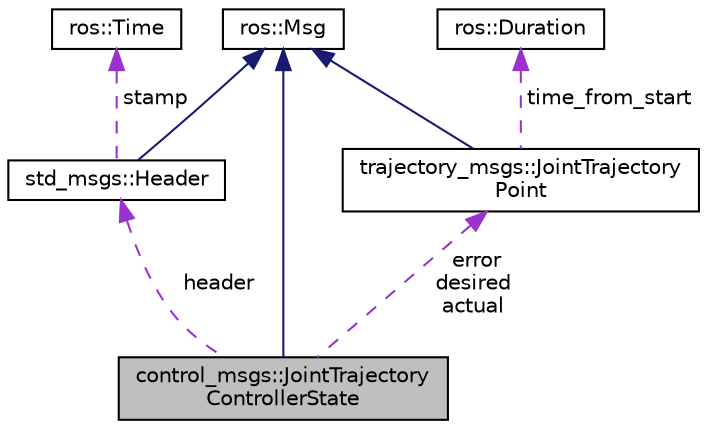 digraph "control_msgs::JointTrajectoryControllerState"
{
  edge [fontname="Helvetica",fontsize="10",labelfontname="Helvetica",labelfontsize="10"];
  node [fontname="Helvetica",fontsize="10",shape=record];
  Node1 [label="control_msgs::JointTrajectory\lControllerState",height=0.2,width=0.4,color="black", fillcolor="grey75", style="filled" fontcolor="black"];
  Node2 -> Node1 [dir="back",color="midnightblue",fontsize="10",style="solid",fontname="Helvetica"];
  Node2 [label="ros::Msg",height=0.2,width=0.4,color="black", fillcolor="white", style="filled",URL="$classros_1_1_msg.html"];
  Node3 -> Node1 [dir="back",color="darkorchid3",fontsize="10",style="dashed",label=" error\ndesired\nactual" ,fontname="Helvetica"];
  Node3 [label="trajectory_msgs::JointTrajectory\lPoint",height=0.2,width=0.4,color="black", fillcolor="white", style="filled",URL="$classtrajectory__msgs_1_1_joint_trajectory_point.html"];
  Node2 -> Node3 [dir="back",color="midnightblue",fontsize="10",style="solid",fontname="Helvetica"];
  Node4 -> Node3 [dir="back",color="darkorchid3",fontsize="10",style="dashed",label=" time_from_start" ,fontname="Helvetica"];
  Node4 [label="ros::Duration",height=0.2,width=0.4,color="black", fillcolor="white", style="filled",URL="$classros_1_1_duration.html"];
  Node5 -> Node1 [dir="back",color="darkorchid3",fontsize="10",style="dashed",label=" header" ,fontname="Helvetica"];
  Node5 [label="std_msgs::Header",height=0.2,width=0.4,color="black", fillcolor="white", style="filled",URL="$classstd__msgs_1_1_header.html"];
  Node2 -> Node5 [dir="back",color="midnightblue",fontsize="10",style="solid",fontname="Helvetica"];
  Node6 -> Node5 [dir="back",color="darkorchid3",fontsize="10",style="dashed",label=" stamp" ,fontname="Helvetica"];
  Node6 [label="ros::Time",height=0.2,width=0.4,color="black", fillcolor="white", style="filled",URL="$classros_1_1_time.html"];
}
